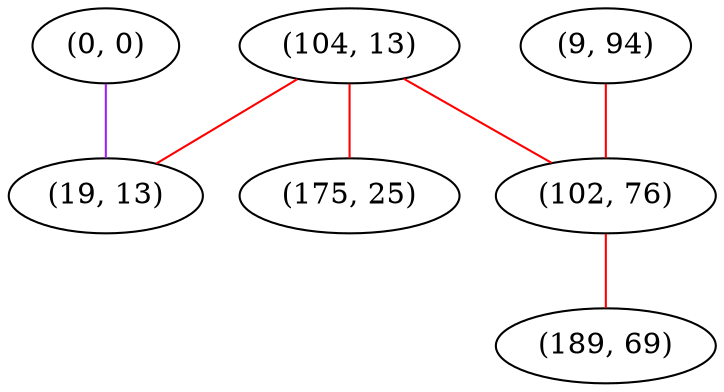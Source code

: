 graph "" {
"(0, 0)";
"(104, 13)";
"(175, 25)";
"(9, 94)";
"(19, 13)";
"(102, 76)";
"(189, 69)";
"(0, 0)" -- "(19, 13)"  [color=purple, key=0, weight=4];
"(104, 13)" -- "(102, 76)"  [color=red, key=0, weight=1];
"(104, 13)" -- "(19, 13)"  [color=red, key=0, weight=1];
"(104, 13)" -- "(175, 25)"  [color=red, key=0, weight=1];
"(9, 94)" -- "(102, 76)"  [color=red, key=0, weight=1];
"(102, 76)" -- "(189, 69)"  [color=red, key=0, weight=1];
}
